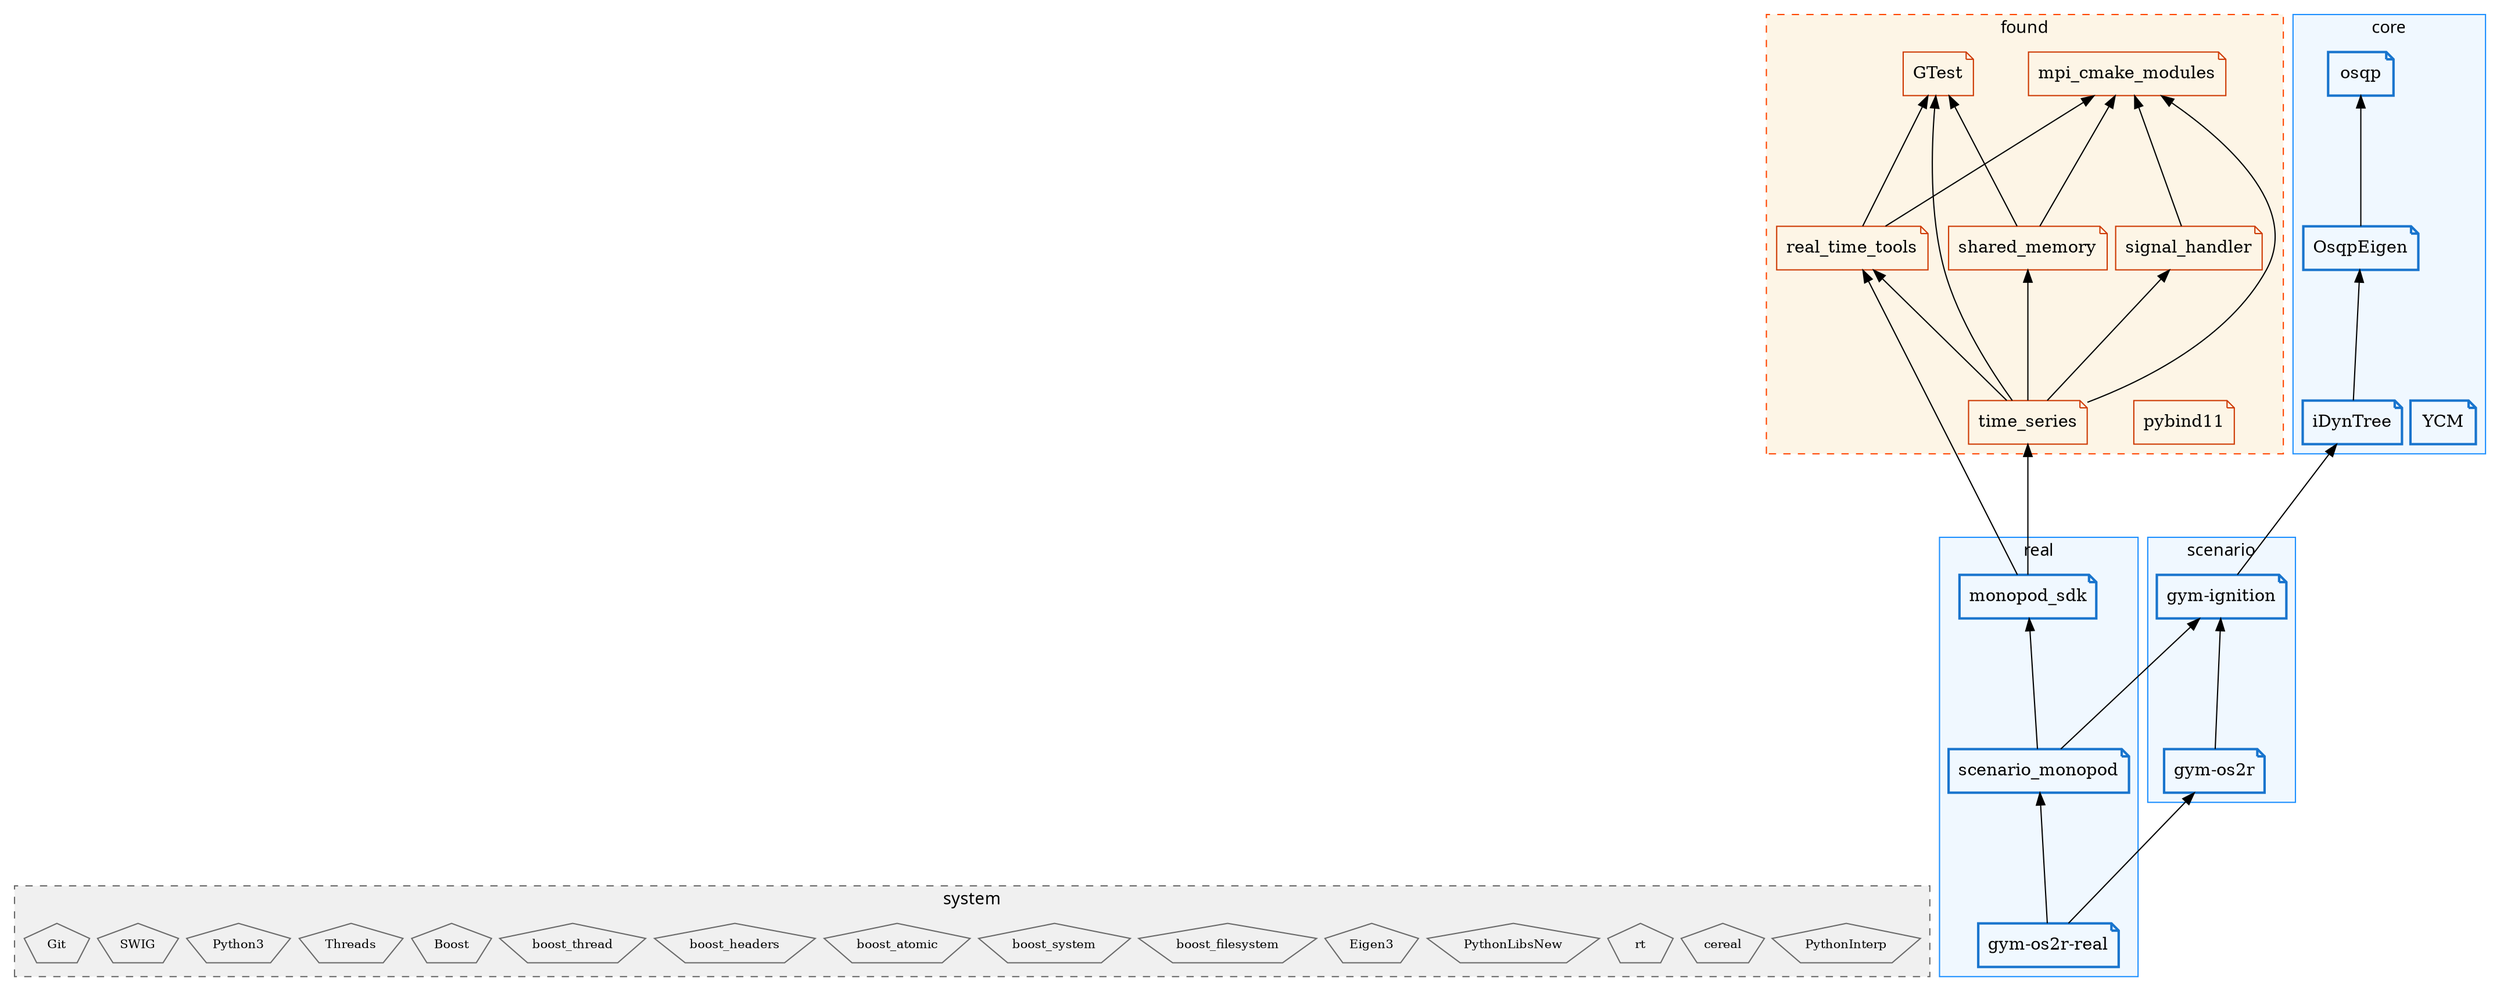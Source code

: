 digraph os2r__superbuild {
  graph [ranksep="1.5", nodesep="0.1" rankdir="BT"];

  subgraph cluster_system {
    label="system";
    labelloc="b";
    fontname="monospace:bold";
    style="dashed";
    color="dimgray";
    bgcolor="gray94";
    node [shape="pentagon", color="dimgray", fontsize="10"];

    PythonInterp
    cereal
    rt
    PythonLibsNew
    Eigen3
    boost_filesystem
    boost_system
    boost_atomic
    boost_headers
    boost_thread
    Boost
    Threads
    Python3
    SWIG
    Git
  }

  subgraph cluster_found_on_system {
    label="found";
    labelloc="b";
    fontname="monospace:bold";
    style="dashed";
    color="orangered1";
    bgcolor="oldlace";
    node [shape="note", color="orangered3"];

    GTest [shape="note"]
    shared_memory [shape="note"]
    real_time_tools [shape="note"]
    mpi_cmake_modules [shape="note"]
    pybind11 [shape="note"]
    signal_handler [shape="note"]
    time_series [shape="note"]
  }

  subgraph cluster_core {
    label="core";
    labelloc="b";
    fontname="monospace:bold";
    color="dodgerblue1";
    bgcolor = "aliceblue";
    node [style="bold", shape="note", color="dodgerblue3"];

    YCM [label="YCM"]
    mpi_cmake_modules [label="mpi_cmake_modules"]
    real_time_tools [label="real_time_tools"]
    GTest [label="GTest"]
    signal_handler [label="signal_handler"]
    shared_memory [label="shared_memory"]
    time_series [label="time_series"]
    osqp [label="osqp"]
    OsqpEigen [label="OsqpEigen"]
    iDynTree [label="iDynTree"]
  }

  subgraph cluster_real {
    label="real";
    labelloc="b";
    fontname="monospace:bold";
    color="dodgerblue1";
    bgcolor = "aliceblue";
    node [style="bold", shape="note", color="dodgerblue3"];

    monopod_sdk [label="monopod_sdk"]
    scenario_monopod [label="scenario_monopod"]
    gym__os2r__real [label="gym-os2r-real"]
  }

  subgraph cluster_scenario {
    label="scenario";
    labelloc="b";
    fontname="monospace:bold";
    color="dodgerblue1";
    bgcolor = "aliceblue";
    node [style="bold", shape="note", color="dodgerblue3"];

    gym__ignition [label="gym-ignition"]
    gym__os2r [label="gym-os2r"]
  }


  real_time_tools -> mpi_cmake_modules;
  real_time_tools -> GTest;
  signal_handler -> mpi_cmake_modules;
  shared_memory -> mpi_cmake_modules;
  shared_memory -> GTest;
  time_series -> shared_memory;
  time_series -> mpi_cmake_modules;
  time_series -> signal_handler;
  time_series -> real_time_tools;
  time_series -> GTest;
  monopod_sdk -> real_time_tools;
  monopod_sdk -> time_series;
  OsqpEigen -> osqp;
  iDynTree -> OsqpEigen;
  gym__ignition -> iDynTree;
  scenario_monopod -> gym__ignition;
  scenario_monopod -> monopod_sdk;
  gym__os2r -> gym__ignition;
  gym__os2r__real -> gym__os2r;
  gym__os2r__real -> scenario_monopod;
}
